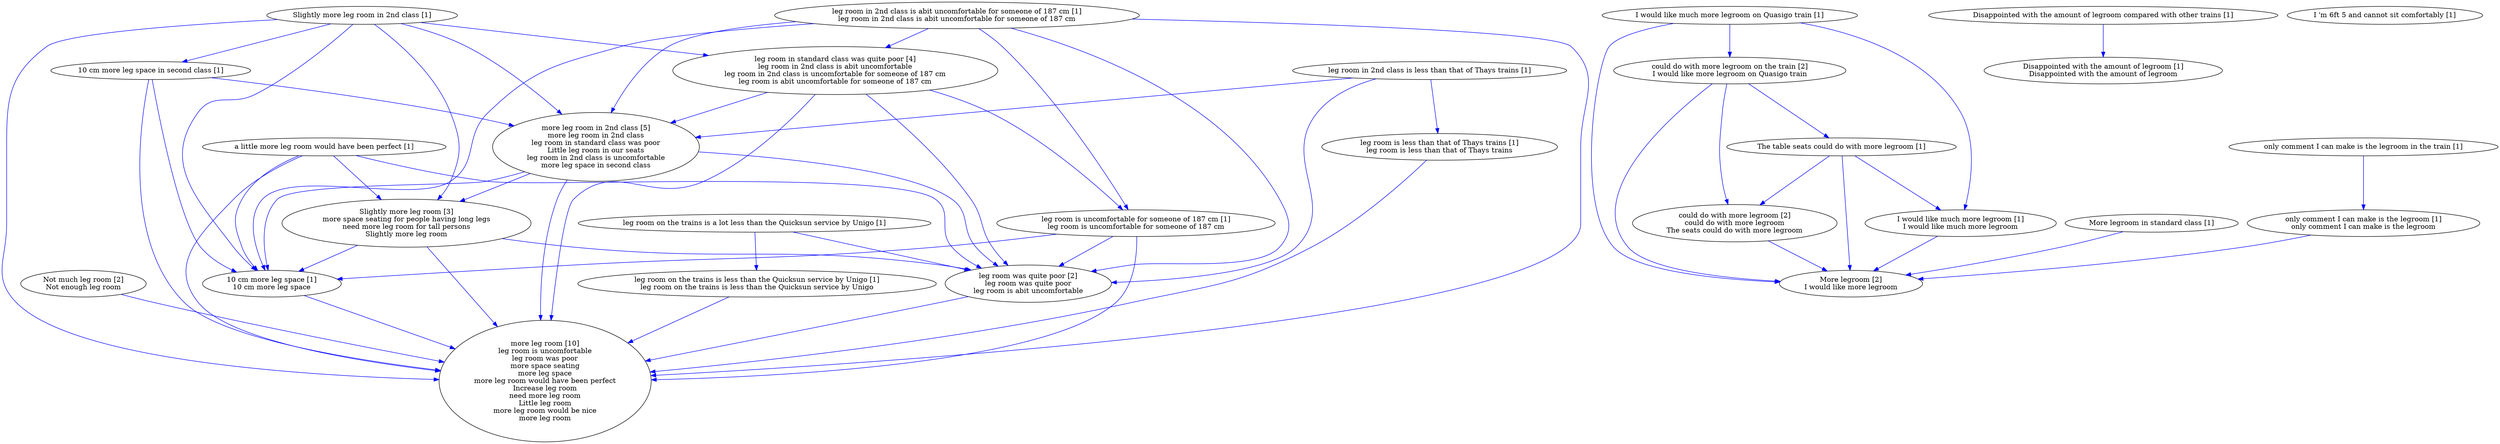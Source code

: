 digraph collapsedGraph {
"Slightly more leg room [3]\nmore space seating for people having long legs\nneed more leg room for tall persons\nSlightly more leg room""could do with more legroom [2]\ncould do with more legroom\nThe seats could do with more legroom""More legroom [2]\nI would like more legroom""more leg room [10]\nleg room is uncomfortable\nleg room was poor\nmore space seating\nmore leg space\nmore leg room would have been perfect\nIncrease leg room\nneed more leg room\nLittle leg room\nmore leg room would be nice\nmore leg room""Not much leg room [2]\nNot enough leg room""more leg room in 2nd class [5]\nmore leg room in 2nd class\nleg room in standard class was poor\nLittle leg room in our seats\nleg room in 2nd class is uncomfortable\nmore leg space in second class""leg room in standard class was quite poor [4]\nleg room in 2nd class is abit uncomfortable\nleg room in 2nd class is uncomfortable for someone of 187 cm\nleg room is abit uncomfortable for someone of 187 cm""could do with more legroom on the train [2]\nI would like more legroom on Quasigo train""leg room was quite poor [2]\nleg room was quite poor\nleg room is abit uncomfortable""10 cm more leg space in second class [1]""10 cm more leg space [1]\n10 cm more leg space""Disappointed with the amount of legroom compared with other trains [1]""Disappointed with the amount of legroom [1]\nDisappointed with the amount of legroom""I 'm 6ft 5 and cannot sit comfortably [1]""I would like much more legroom on Quasigo train [1]""I would like much more legroom [1]\nI would like much more legroom""More legroom in standard class [1]""Slightly more leg room in 2nd class [1]""The table seats could do with more legroom [1]""a little more leg room would have been perfect [1]""leg room in 2nd class is abit uncomfortable for someone of 187 cm [1]\nleg room in 2nd class is abit uncomfortable for someone of 187 cm""leg room is uncomfortable for someone of 187 cm [1]\nleg room is uncomfortable for someone of 187 cm""leg room in 2nd class is less than that of Thays trains [1]""leg room is less than that of Thays trains [1]\nleg room is less than that of Thays trains""leg room on the trains is a lot less than the Quicksun service by Unigo [1]""leg room on the trains is less than the Quicksun service by Unigo [1]\nleg room on the trains is less than the Quicksun service by Unigo""only comment I can make is the legroom in the train [1]""only comment I can make is the legroom [1]\nonly comment I can make is the legroom""10 cm more leg space in second class [1]" -> "more leg room in 2nd class [5]\nmore leg room in 2nd class\nleg room in standard class was poor\nLittle leg room in our seats\nleg room in 2nd class is uncomfortable\nmore leg space in second class" [color=blue]
"10 cm more leg space in second class [1]" -> "10 cm more leg space [1]\n10 cm more leg space" [color=blue]
"10 cm more leg space [1]\n10 cm more leg space" -> "more leg room [10]\nleg room is uncomfortable\nleg room was poor\nmore space seating\nmore leg space\nmore leg room would have been perfect\nIncrease leg room\nneed more leg room\nLittle leg room\nmore leg room would be nice\nmore leg room" [color=blue]
"10 cm more leg space in second class [1]" -> "more leg room [10]\nleg room is uncomfortable\nleg room was poor\nmore space seating\nmore leg space\nmore leg room would have been perfect\nIncrease leg room\nneed more leg room\nLittle leg room\nmore leg room would be nice\nmore leg room" [color=blue]
"Disappointed with the amount of legroom compared with other trains [1]" -> "Disappointed with the amount of legroom [1]\nDisappointed with the amount of legroom" [color=blue]
"I would like much more legroom on Quasigo train [1]" -> "could do with more legroom on the train [2]\nI would like more legroom on Quasigo train" [color=blue]
"I would like much more legroom on Quasigo train [1]" -> "I would like much more legroom [1]\nI would like much more legroom" [color=blue]
"I would like much more legroom on Quasigo train [1]" -> "More legroom [2]\nI would like more legroom" [color=blue]
"I would like much more legroom [1]\nI would like much more legroom" -> "More legroom [2]\nI would like more legroom" [color=blue]
"More legroom in standard class [1]" -> "More legroom [2]\nI would like more legroom" [color=blue]
"Not much leg room [2]\nNot enough leg room" -> "more leg room [10]\nleg room is uncomfortable\nleg room was poor\nmore space seating\nmore leg space\nmore leg room would have been perfect\nIncrease leg room\nneed more leg room\nLittle leg room\nmore leg room would be nice\nmore leg room" [color=blue]
"Slightly more leg room in 2nd class [1]" -> "Slightly more leg room [3]\nmore space seating for people having long legs\nneed more leg room for tall persons\nSlightly more leg room" [color=blue]
"Slightly more leg room [3]\nmore space seating for people having long legs\nneed more leg room for tall persons\nSlightly more leg room" -> "more leg room [10]\nleg room is uncomfortable\nleg room was poor\nmore space seating\nmore leg space\nmore leg room would have been perfect\nIncrease leg room\nneed more leg room\nLittle leg room\nmore leg room would be nice\nmore leg room" [color=blue]
"Slightly more leg room [3]\nmore space seating for people having long legs\nneed more leg room for tall persons\nSlightly more leg room" -> "10 cm more leg space [1]\n10 cm more leg space" [color=blue]
"Slightly more leg room in 2nd class [1]" -> "10 cm more leg space in second class [1]" [color=blue]
"more leg room in 2nd class [5]\nmore leg room in 2nd class\nleg room in standard class was poor\nLittle leg room in our seats\nleg room in 2nd class is uncomfortable\nmore leg space in second class" -> "10 cm more leg space [1]\n10 cm more leg space" [color=blue]
"more leg room in 2nd class [5]\nmore leg room in 2nd class\nleg room in standard class was poor\nLittle leg room in our seats\nleg room in 2nd class is uncomfortable\nmore leg space in second class" -> "more leg room [10]\nleg room is uncomfortable\nleg room was poor\nmore space seating\nmore leg space\nmore leg room would have been perfect\nIncrease leg room\nneed more leg room\nLittle leg room\nmore leg room would be nice\nmore leg room" [color=blue]
"Slightly more leg room in 2nd class [1]" -> "10 cm more leg space [1]\n10 cm more leg space" [color=blue]
"Slightly more leg room in 2nd class [1]" -> "more leg room [10]\nleg room is uncomfortable\nleg room was poor\nmore space seating\nmore leg space\nmore leg room would have been perfect\nIncrease leg room\nneed more leg room\nLittle leg room\nmore leg room would be nice\nmore leg room" [color=blue]
"Slightly more leg room in 2nd class [1]" -> "more leg room in 2nd class [5]\nmore leg room in 2nd class\nleg room in standard class was poor\nLittle leg room in our seats\nleg room in 2nd class is uncomfortable\nmore leg space in second class" [color=blue]
"The table seats could do with more legroom [1]" -> "could do with more legroom [2]\ncould do with more legroom\nThe seats could do with more legroom" [color=blue]
"The table seats could do with more legroom [1]" -> "I would like much more legroom [1]\nI would like much more legroom" [color=blue]
"The table seats could do with more legroom [1]" -> "More legroom [2]\nI would like more legroom" [color=blue]
"a little more leg room would have been perfect [1]" -> "more leg room [10]\nleg room is uncomfortable\nleg room was poor\nmore space seating\nmore leg space\nmore leg room would have been perfect\nIncrease leg room\nneed more leg room\nLittle leg room\nmore leg room would be nice\nmore leg room" [color=blue]
"a little more leg room would have been perfect [1]" -> "10 cm more leg space [1]\n10 cm more leg space" [color=blue]
"could do with more legroom on the train [2]\nI would like more legroom on Quasigo train" -> "The table seats could do with more legroom [1]" [color=blue]
"could do with more legroom [2]\ncould do with more legroom\nThe seats could do with more legroom" -> "More legroom [2]\nI would like more legroom" [color=blue]
"could do with more legroom on the train [2]\nI would like more legroom on Quasigo train" -> "could do with more legroom [2]\ncould do with more legroom\nThe seats could do with more legroom" [color=blue]
"could do with more legroom on the train [2]\nI would like more legroom on Quasigo train" -> "More legroom [2]\nI would like more legroom" [color=blue]
"leg room in 2nd class is abit uncomfortable for someone of 187 cm [1]\nleg room in 2nd class is abit uncomfortable for someone of 187 cm" -> "leg room in standard class was quite poor [4]\nleg room in 2nd class is abit uncomfortable\nleg room in 2nd class is uncomfortable for someone of 187 cm\nleg room is abit uncomfortable for someone of 187 cm" [color=blue]
"leg room in standard class was quite poor [4]\nleg room in 2nd class is abit uncomfortable\nleg room in 2nd class is uncomfortable for someone of 187 cm\nleg room is abit uncomfortable for someone of 187 cm" -> "leg room was quite poor [2]\nleg room was quite poor\nleg room is abit uncomfortable" [color=blue]
"leg room was quite poor [2]\nleg room was quite poor\nleg room is abit uncomfortable" -> "more leg room [10]\nleg room is uncomfortable\nleg room was poor\nmore space seating\nmore leg space\nmore leg room would have been perfect\nIncrease leg room\nneed more leg room\nLittle leg room\nmore leg room would be nice\nmore leg room" [color=blue]
"leg room in standard class was quite poor [4]\nleg room in 2nd class is abit uncomfortable\nleg room in 2nd class is uncomfortable for someone of 187 cm\nleg room is abit uncomfortable for someone of 187 cm" -> "leg room is uncomfortable for someone of 187 cm [1]\nleg room is uncomfortable for someone of 187 cm" [color=blue]
"leg room is uncomfortable for someone of 187 cm [1]\nleg room is uncomfortable for someone of 187 cm" -> "more leg room [10]\nleg room is uncomfortable\nleg room was poor\nmore space seating\nmore leg space\nmore leg room would have been perfect\nIncrease leg room\nneed more leg room\nLittle leg room\nmore leg room would be nice\nmore leg room" [color=blue]
"leg room in standard class was quite poor [4]\nleg room in 2nd class is abit uncomfortable\nleg room in 2nd class is uncomfortable for someone of 187 cm\nleg room is abit uncomfortable for someone of 187 cm" -> "more leg room in 2nd class [5]\nmore leg room in 2nd class\nleg room in standard class was poor\nLittle leg room in our seats\nleg room in 2nd class is uncomfortable\nmore leg space in second class" [color=blue]
"leg room in 2nd class is abit uncomfortable for someone of 187 cm [1]\nleg room in 2nd class is abit uncomfortable for someone of 187 cm" -> "leg room is uncomfortable for someone of 187 cm [1]\nleg room is uncomfortable for someone of 187 cm" [color=blue]
"leg room in 2nd class is abit uncomfortable for someone of 187 cm [1]\nleg room in 2nd class is abit uncomfortable for someone of 187 cm" -> "leg room was quite poor [2]\nleg room was quite poor\nleg room is abit uncomfortable" [color=blue]
"leg room in standard class was quite poor [4]\nleg room in 2nd class is abit uncomfortable\nleg room in 2nd class is uncomfortable for someone of 187 cm\nleg room is abit uncomfortable for someone of 187 cm" -> "more leg room [10]\nleg room is uncomfortable\nleg room was poor\nmore space seating\nmore leg space\nmore leg room would have been perfect\nIncrease leg room\nneed more leg room\nLittle leg room\nmore leg room would be nice\nmore leg room" [color=blue]
"more leg room in 2nd class [5]\nmore leg room in 2nd class\nleg room in standard class was poor\nLittle leg room in our seats\nleg room in 2nd class is uncomfortable\nmore leg space in second class" -> "leg room was quite poor [2]\nleg room was quite poor\nleg room is abit uncomfortable" [color=blue]
"Slightly more leg room [3]\nmore space seating for people having long legs\nneed more leg room for tall persons\nSlightly more leg room" -> "leg room was quite poor [2]\nleg room was quite poor\nleg room is abit uncomfortable" [color=blue]
"leg room is uncomfortable for someone of 187 cm [1]\nleg room is uncomfortable for someone of 187 cm" -> "10 cm more leg space [1]\n10 cm more leg space" [color=blue]
"a little more leg room would have been perfect [1]" -> "leg room was quite poor [2]\nleg room was quite poor\nleg room is abit uncomfortable" [color=blue]
"leg room in 2nd class is abit uncomfortable for someone of 187 cm [1]\nleg room in 2nd class is abit uncomfortable for someone of 187 cm" -> "10 cm more leg space [1]\n10 cm more leg space" [color=blue]
"leg room in 2nd class is abit uncomfortable for someone of 187 cm [1]\nleg room in 2nd class is abit uncomfortable for someone of 187 cm" -> "more leg room in 2nd class [5]\nmore leg room in 2nd class\nleg room in standard class was poor\nLittle leg room in our seats\nleg room in 2nd class is uncomfortable\nmore leg space in second class" [color=blue]
"leg room in 2nd class is abit uncomfortable for someone of 187 cm [1]\nleg room in 2nd class is abit uncomfortable for someone of 187 cm" -> "more leg room [10]\nleg room is uncomfortable\nleg room was poor\nmore space seating\nmore leg space\nmore leg room would have been perfect\nIncrease leg room\nneed more leg room\nLittle leg room\nmore leg room would be nice\nmore leg room" [color=blue]
"leg room in 2nd class is less than that of Thays trains [1]" -> "leg room is less than that of Thays trains [1]\nleg room is less than that of Thays trains" [color=blue]
"leg room in 2nd class is less than that of Thays trains [1]" -> "leg room was quite poor [2]\nleg room was quite poor\nleg room is abit uncomfortable" [color=blue]
"leg room is less than that of Thays trains [1]\nleg room is less than that of Thays trains" -> "more leg room [10]\nleg room is uncomfortable\nleg room was poor\nmore space seating\nmore leg space\nmore leg room would have been perfect\nIncrease leg room\nneed more leg room\nLittle leg room\nmore leg room would be nice\nmore leg room" [color=blue]
"leg room in 2nd class is less than that of Thays trains [1]" -> "more leg room in 2nd class [5]\nmore leg room in 2nd class\nleg room in standard class was poor\nLittle leg room in our seats\nleg room in 2nd class is uncomfortable\nmore leg space in second class" [color=blue]
"Slightly more leg room in 2nd class [1]" -> "leg room in standard class was quite poor [4]\nleg room in 2nd class is abit uncomfortable\nleg room in 2nd class is uncomfortable for someone of 187 cm\nleg room is abit uncomfortable for someone of 187 cm" [color=blue]
"leg room is uncomfortable for someone of 187 cm [1]\nleg room is uncomfortable for someone of 187 cm" -> "leg room was quite poor [2]\nleg room was quite poor\nleg room is abit uncomfortable" [color=blue]
"leg room on the trains is a lot less than the Quicksun service by Unigo [1]" -> "leg room on the trains is less than the Quicksun service by Unigo [1]\nleg room on the trains is less than the Quicksun service by Unigo" [color=blue]
"leg room on the trains is a lot less than the Quicksun service by Unigo [1]" -> "leg room was quite poor [2]\nleg room was quite poor\nleg room is abit uncomfortable" [color=blue]
"leg room on the trains is less than the Quicksun service by Unigo [1]\nleg room on the trains is less than the Quicksun service by Unigo" -> "more leg room [10]\nleg room is uncomfortable\nleg room was poor\nmore space seating\nmore leg space\nmore leg room would have been perfect\nIncrease leg room\nneed more leg room\nLittle leg room\nmore leg room would be nice\nmore leg room" [color=blue]
"more leg room in 2nd class [5]\nmore leg room in 2nd class\nleg room in standard class was poor\nLittle leg room in our seats\nleg room in 2nd class is uncomfortable\nmore leg space in second class" -> "Slightly more leg room [3]\nmore space seating for people having long legs\nneed more leg room for tall persons\nSlightly more leg room" [color=blue]
"a little more leg room would have been perfect [1]" -> "Slightly more leg room [3]\nmore space seating for people having long legs\nneed more leg room for tall persons\nSlightly more leg room" [color=blue]
"only comment I can make is the legroom in the train [1]" -> "only comment I can make is the legroom [1]\nonly comment I can make is the legroom" [color=blue]
"only comment I can make is the legroom [1]\nonly comment I can make is the legroom" -> "More legroom [2]\nI would like more legroom" [color=blue]
}
